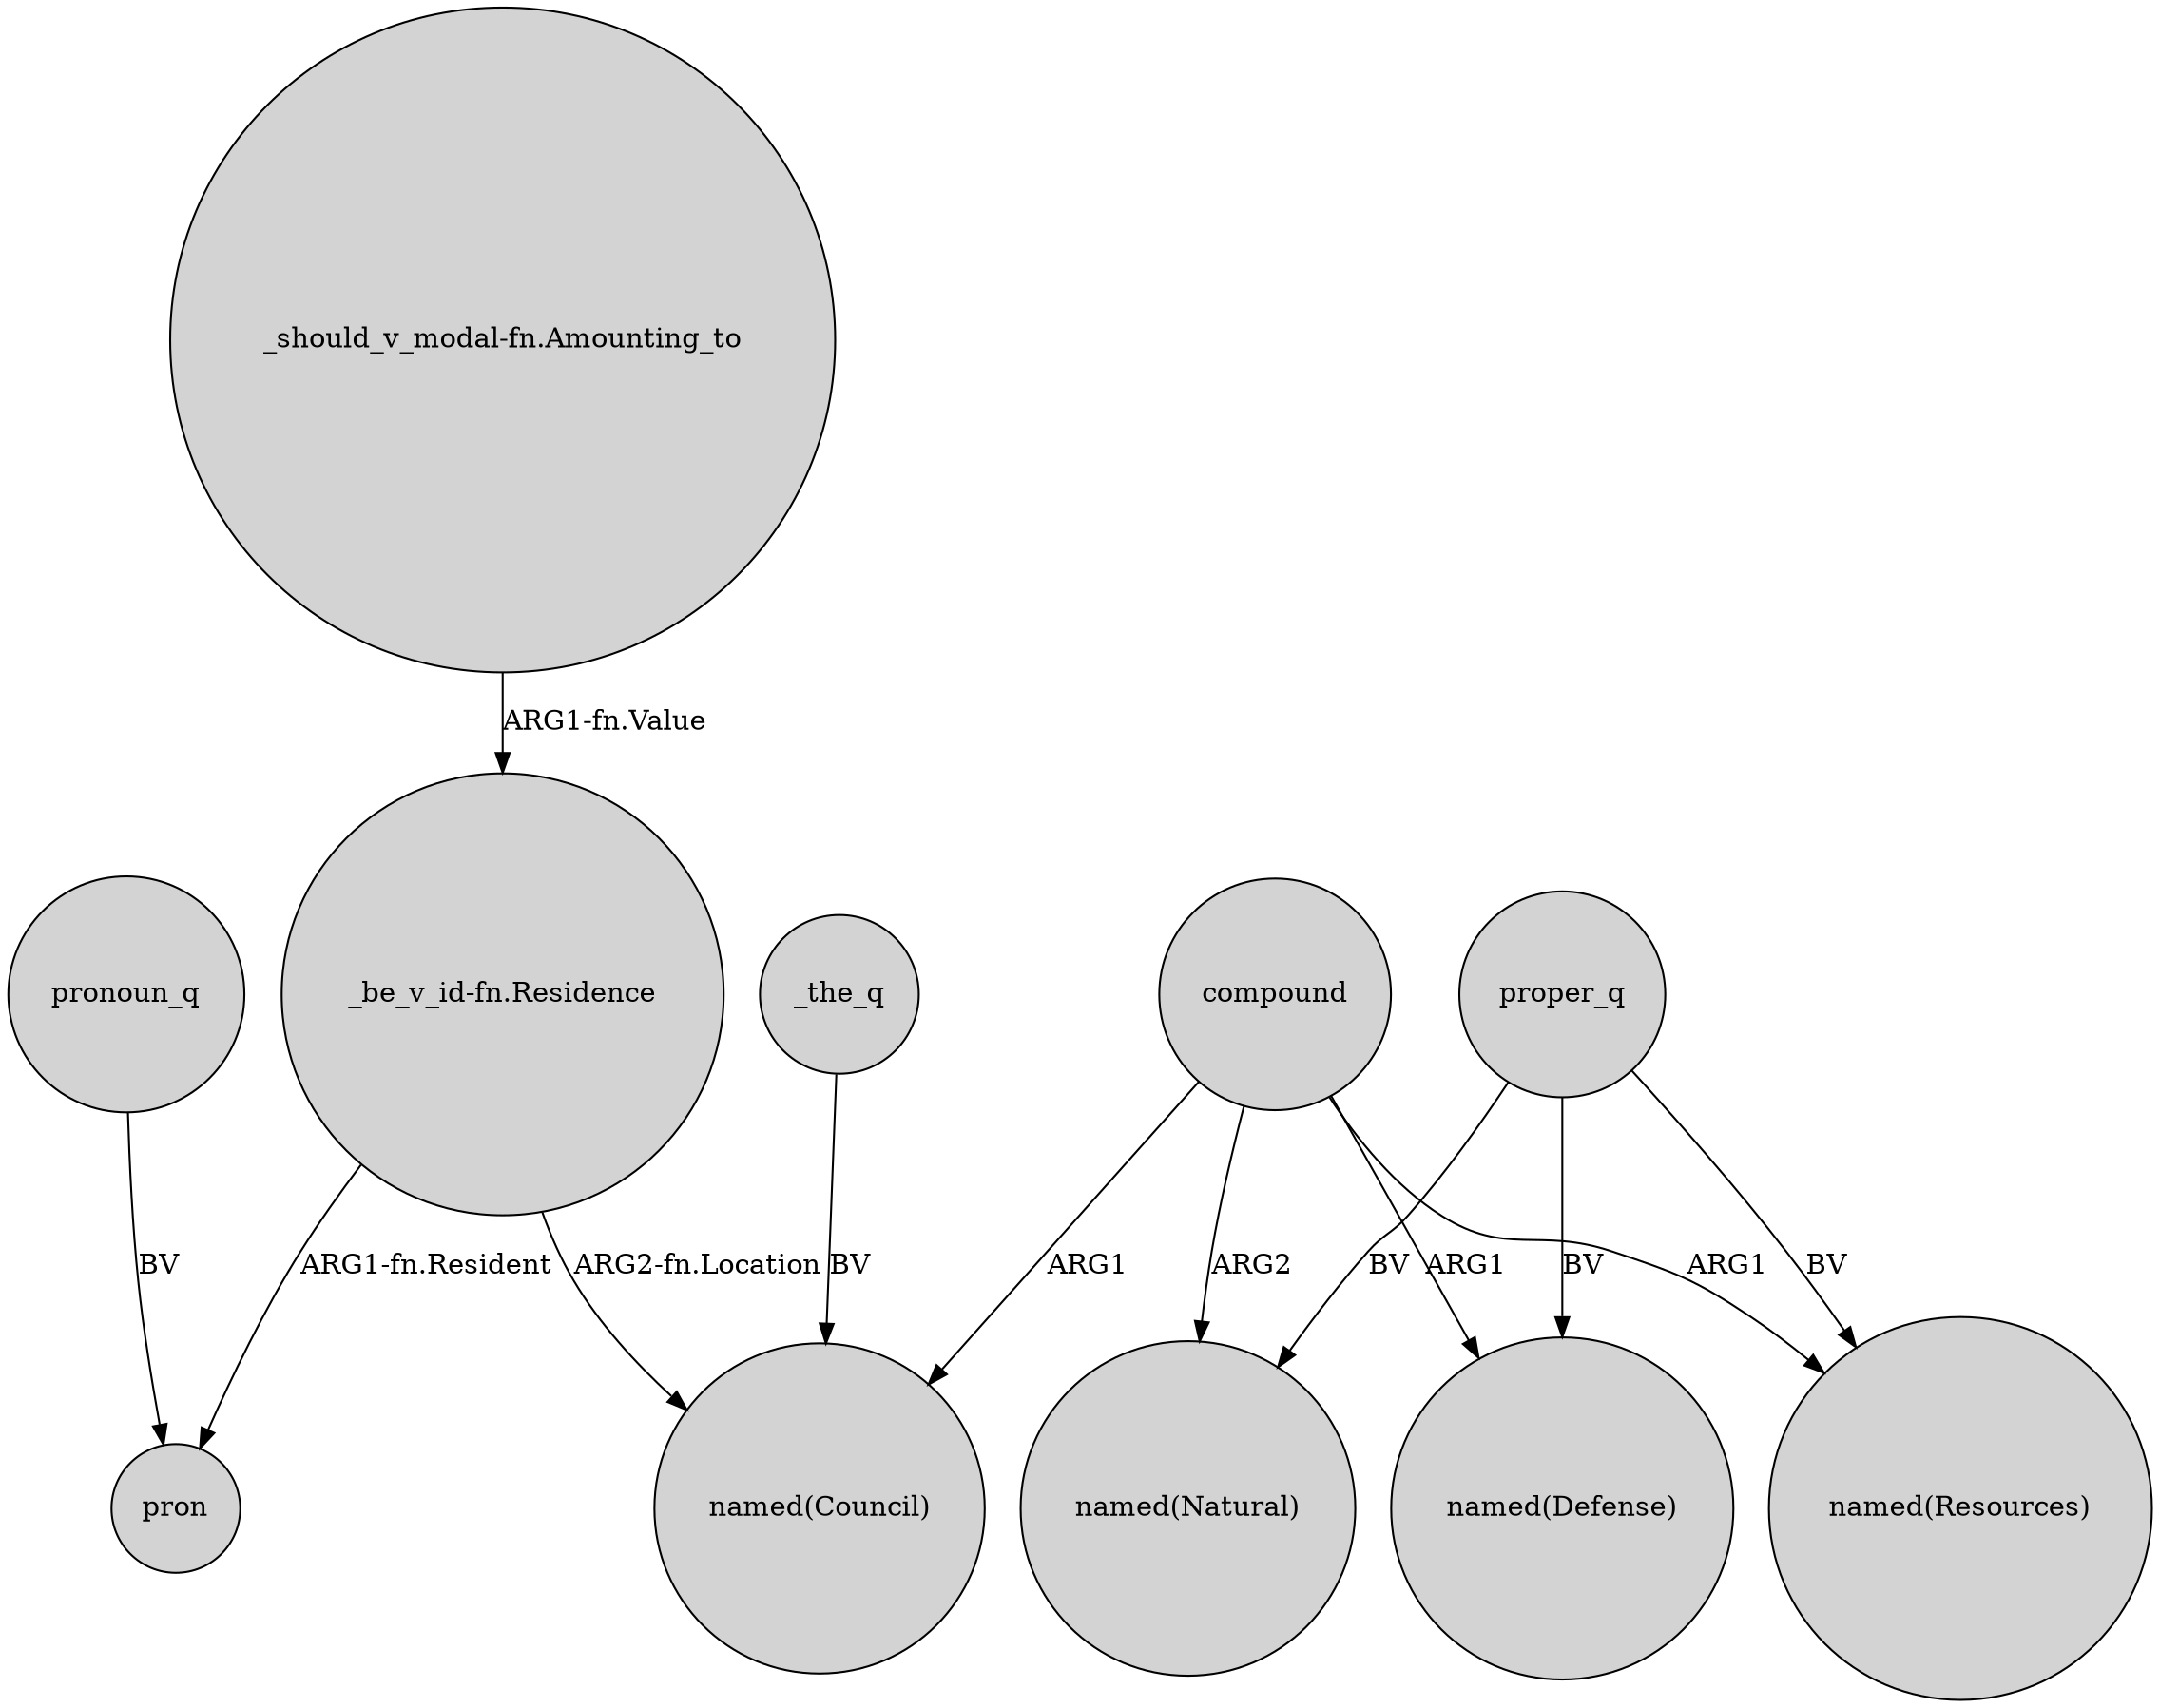 digraph {
	node [shape=circle style=filled]
	compound -> "named(Council)" [label=ARG1]
	proper_q -> "named(Defense)" [label=BV]
	compound -> "named(Resources)" [label=ARG1]
	_the_q -> "named(Council)" [label=BV]
	"_should_v_modal-fn.Amounting_to" -> "_be_v_id-fn.Residence" [label="ARG1-fn.Value"]
	"_be_v_id-fn.Residence" -> pron [label="ARG1-fn.Resident"]
	proper_q -> "named(Natural)" [label=BV]
	proper_q -> "named(Resources)" [label=BV]
	compound -> "named(Natural)" [label=ARG2]
	compound -> "named(Defense)" [label=ARG1]
	"_be_v_id-fn.Residence" -> "named(Council)" [label="ARG2-fn.Location"]
	pronoun_q -> pron [label=BV]
}
